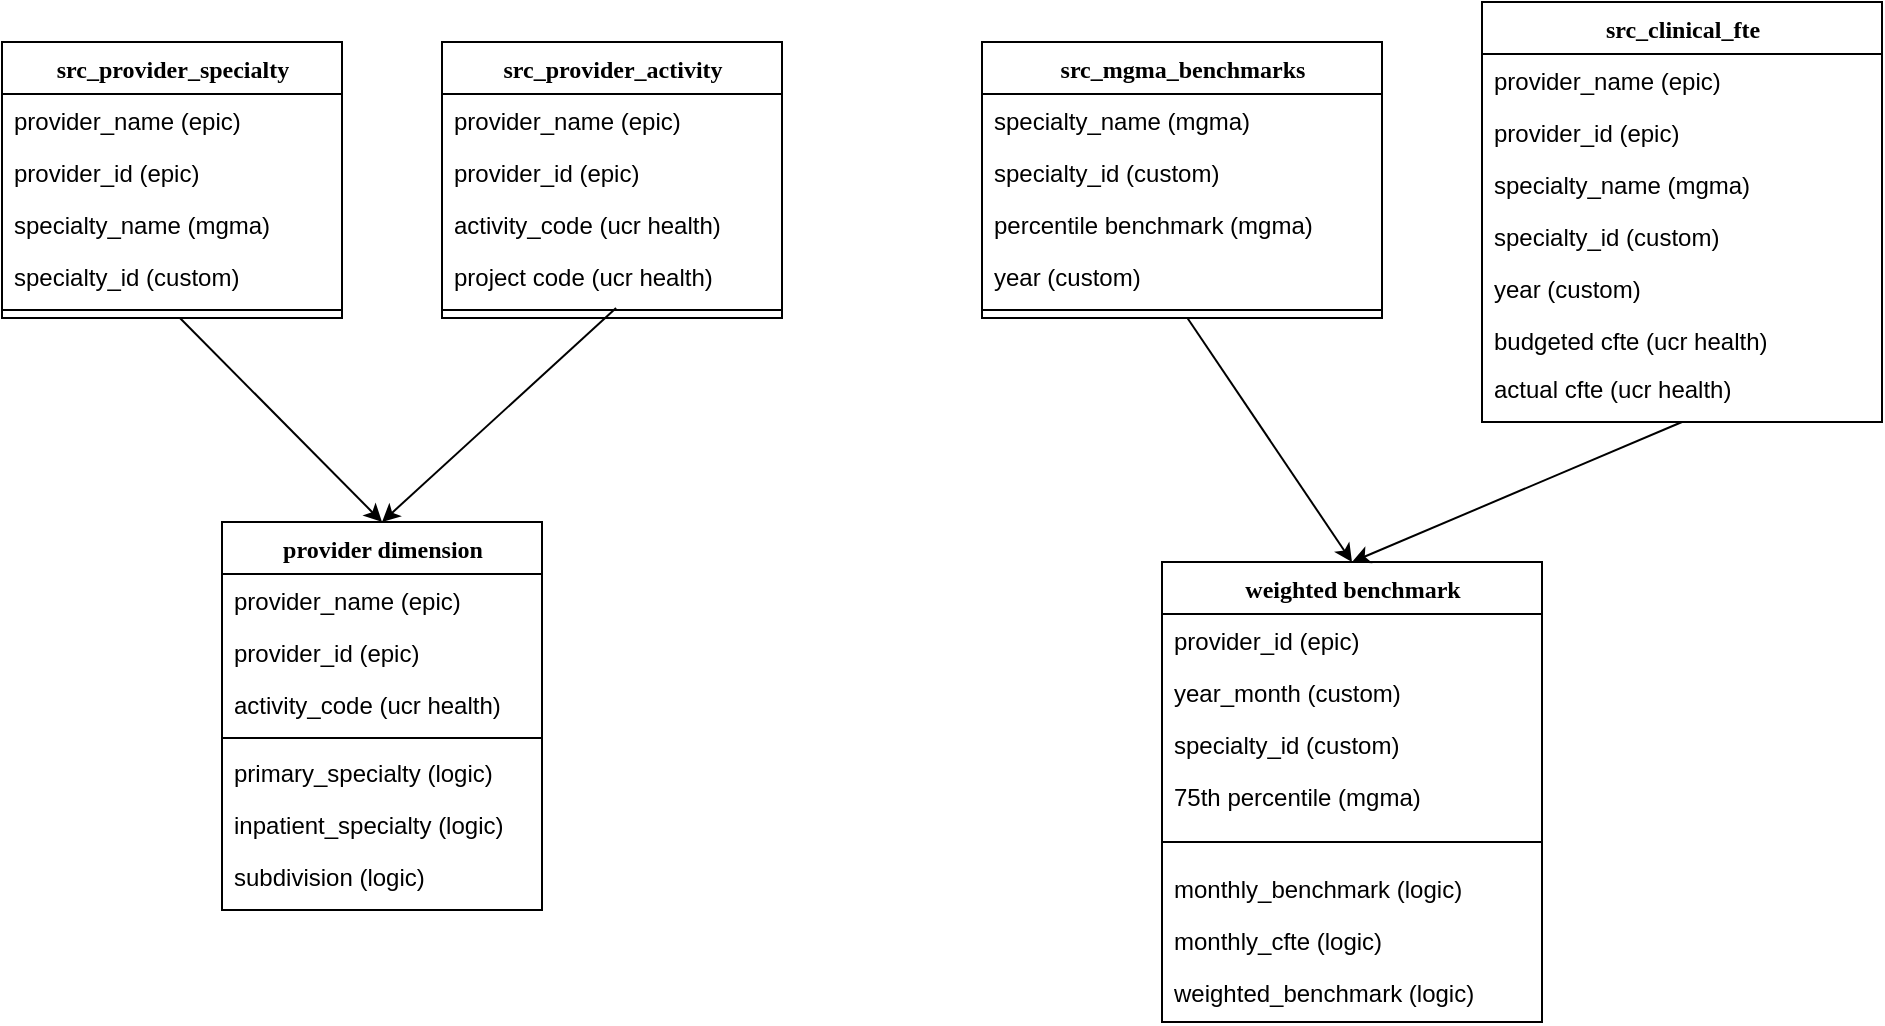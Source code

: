 <mxfile version="20.5.1" type="github" pages="3">
  <diagram name="source transformation" id="9f46799a-70d6-7492-0946-bef42562c5a5">
    <mxGraphModel dx="1422" dy="762" grid="1" gridSize="10" guides="1" tooltips="1" connect="1" arrows="1" fold="1" page="1" pageScale="1" pageWidth="1100" pageHeight="850" background="none" math="0" shadow="0">
      <root>
        <mxCell id="0" />
        <mxCell id="1" parent="0" />
        <mxCell id="78961159f06e98e8-17" value="src_provider_specialty" style="swimlane;html=1;fontStyle=1;align=center;verticalAlign=top;childLayout=stackLayout;horizontal=1;startSize=26;horizontalStack=0;resizeParent=1;resizeLast=0;collapsible=1;marginBottom=0;swimlaneFillColor=#ffffff;rounded=0;shadow=0;comic=0;labelBackgroundColor=none;strokeWidth=1;fillColor=none;fontFamily=Verdana;fontSize=12" parent="1" vertex="1">
          <mxGeometry x="90" y="80" width="170" height="138" as="geometry" />
        </mxCell>
        <mxCell id="78961159f06e98e8-21" value="provider_name (epic)" style="text;html=1;strokeColor=none;fillColor=none;align=left;verticalAlign=top;spacingLeft=4;spacingRight=4;whiteSpace=wrap;overflow=hidden;rotatable=0;points=[[0,0.5],[1,0.5]];portConstraint=eastwest;" parent="78961159f06e98e8-17" vertex="1">
          <mxGeometry y="26" width="170" height="26" as="geometry" />
        </mxCell>
        <mxCell id="78961159f06e98e8-23" value="provider_id (epic)" style="text;html=1;strokeColor=none;fillColor=none;align=left;verticalAlign=top;spacingLeft=4;spacingRight=4;whiteSpace=wrap;overflow=hidden;rotatable=0;points=[[0,0.5],[1,0.5]];portConstraint=eastwest;" parent="78961159f06e98e8-17" vertex="1">
          <mxGeometry y="52" width="170" height="26" as="geometry" />
        </mxCell>
        <mxCell id="78961159f06e98e8-25" value="specialty_name (mgma)" style="text;html=1;strokeColor=none;fillColor=none;align=left;verticalAlign=top;spacingLeft=4;spacingRight=4;whiteSpace=wrap;overflow=hidden;rotatable=0;points=[[0,0.5],[1,0.5]];portConstraint=eastwest;" parent="78961159f06e98e8-17" vertex="1">
          <mxGeometry y="78" width="170" height="26" as="geometry" />
        </mxCell>
        <mxCell id="78961159f06e98e8-26" value="specialty_id (custom)" style="text;html=1;strokeColor=none;fillColor=none;align=left;verticalAlign=top;spacingLeft=4;spacingRight=4;whiteSpace=wrap;overflow=hidden;rotatable=0;points=[[0,0.5],[1,0.5]];portConstraint=eastwest;" parent="78961159f06e98e8-17" vertex="1">
          <mxGeometry y="104" width="170" height="26" as="geometry" />
        </mxCell>
        <mxCell id="78961159f06e98e8-19" value="" style="line;html=1;strokeWidth=1;fillColor=none;align=left;verticalAlign=middle;spacingTop=-1;spacingLeft=3;spacingRight=3;rotatable=0;labelPosition=right;points=[];portConstraint=eastwest;" parent="78961159f06e98e8-17" vertex="1">
          <mxGeometry y="130" width="170" height="8" as="geometry" />
        </mxCell>
        <mxCell id="78961159f06e98e8-69" value="provider dimension" style="swimlane;html=1;fontStyle=1;align=center;verticalAlign=top;childLayout=stackLayout;horizontal=1;startSize=26;horizontalStack=0;resizeParent=1;resizeLast=0;collapsible=1;marginBottom=0;swimlaneFillColor=#ffffff;rounded=0;shadow=0;comic=0;labelBackgroundColor=none;strokeWidth=1;fillColor=none;fontFamily=Verdana;fontSize=12" parent="1" vertex="1">
          <mxGeometry x="200" y="320" width="160" height="194" as="geometry" />
        </mxCell>
        <mxCell id="78961159f06e98e8-70" value="provider_name (epic)" style="text;html=1;strokeColor=none;fillColor=none;align=left;verticalAlign=top;spacingLeft=4;spacingRight=4;whiteSpace=wrap;overflow=hidden;rotatable=0;points=[[0,0.5],[1,0.5]];portConstraint=eastwest;" parent="78961159f06e98e8-69" vertex="1">
          <mxGeometry y="26" width="160" height="26" as="geometry" />
        </mxCell>
        <mxCell id="78961159f06e98e8-71" value="provider_id (epic)" style="text;html=1;strokeColor=none;fillColor=none;align=left;verticalAlign=top;spacingLeft=4;spacingRight=4;whiteSpace=wrap;overflow=hidden;rotatable=0;points=[[0,0.5],[1,0.5]];portConstraint=eastwest;" parent="78961159f06e98e8-69" vertex="1">
          <mxGeometry y="52" width="160" height="26" as="geometry" />
        </mxCell>
        <mxCell id="78961159f06e98e8-72" value="activity_code (ucr health)" style="text;html=1;strokeColor=none;fillColor=none;align=left;verticalAlign=top;spacingLeft=4;spacingRight=4;whiteSpace=wrap;overflow=hidden;rotatable=0;points=[[0,0.5],[1,0.5]];portConstraint=eastwest;" parent="78961159f06e98e8-69" vertex="1">
          <mxGeometry y="78" width="160" height="26" as="geometry" />
        </mxCell>
        <mxCell id="78961159f06e98e8-77" value="" style="line;html=1;strokeWidth=1;fillColor=none;align=left;verticalAlign=middle;spacingTop=-1;spacingLeft=3;spacingRight=3;rotatable=0;labelPosition=right;points=[];portConstraint=eastwest;" parent="78961159f06e98e8-69" vertex="1">
          <mxGeometry y="104" width="160" height="8" as="geometry" />
        </mxCell>
        <mxCell id="78961159f06e98e8-78" value="primary_specialty (logic)" style="text;html=1;strokeColor=none;fillColor=none;align=left;verticalAlign=top;spacingLeft=4;spacingRight=4;whiteSpace=wrap;overflow=hidden;rotatable=0;points=[[0,0.5],[1,0.5]];portConstraint=eastwest;" parent="78961159f06e98e8-69" vertex="1">
          <mxGeometry y="112" width="160" height="26" as="geometry" />
        </mxCell>
        <mxCell id="78961159f06e98e8-79" value="inpatient_specialty (logic)" style="text;html=1;strokeColor=none;fillColor=none;align=left;verticalAlign=top;spacingLeft=4;spacingRight=4;whiteSpace=wrap;overflow=hidden;rotatable=0;points=[[0,0.5],[1,0.5]];portConstraint=eastwest;" parent="78961159f06e98e8-69" vertex="1">
          <mxGeometry y="138" width="160" height="26" as="geometry" />
        </mxCell>
        <mxCell id="78961159f06e98e8-80" value="subdivision (logic)" style="text;html=1;strokeColor=none;fillColor=none;align=left;verticalAlign=top;spacingLeft=4;spacingRight=4;whiteSpace=wrap;overflow=hidden;rotatable=0;points=[[0,0.5],[1,0.5]];portConstraint=eastwest;" parent="78961159f06e98e8-69" vertex="1">
          <mxGeometry y="164" width="160" height="26" as="geometry" />
        </mxCell>
        <mxCell id="yLddODhyLUATTmIqIYGI-1" value="src_provider_activity" style="swimlane;html=1;fontStyle=1;align=center;verticalAlign=top;childLayout=stackLayout;horizontal=1;startSize=26;horizontalStack=0;resizeParent=1;resizeLast=0;collapsible=1;marginBottom=0;swimlaneFillColor=#ffffff;rounded=0;shadow=0;comic=0;labelBackgroundColor=none;strokeWidth=1;fillColor=none;fontFamily=Verdana;fontSize=12" vertex="1" parent="1">
          <mxGeometry x="310" y="80" width="170" height="138" as="geometry" />
        </mxCell>
        <mxCell id="yLddODhyLUATTmIqIYGI-2" value="provider_name (epic)" style="text;html=1;strokeColor=none;fillColor=none;align=left;verticalAlign=top;spacingLeft=4;spacingRight=4;whiteSpace=wrap;overflow=hidden;rotatable=0;points=[[0,0.5],[1,0.5]];portConstraint=eastwest;" vertex="1" parent="yLddODhyLUATTmIqIYGI-1">
          <mxGeometry y="26" width="170" height="26" as="geometry" />
        </mxCell>
        <mxCell id="yLddODhyLUATTmIqIYGI-3" value="provider_id (epic)" style="text;html=1;strokeColor=none;fillColor=none;align=left;verticalAlign=top;spacingLeft=4;spacingRight=4;whiteSpace=wrap;overflow=hidden;rotatable=0;points=[[0,0.5],[1,0.5]];portConstraint=eastwest;" vertex="1" parent="yLddODhyLUATTmIqIYGI-1">
          <mxGeometry y="52" width="170" height="26" as="geometry" />
        </mxCell>
        <mxCell id="yLddODhyLUATTmIqIYGI-4" value="activity_code (ucr health)" style="text;html=1;strokeColor=none;fillColor=none;align=left;verticalAlign=top;spacingLeft=4;spacingRight=4;whiteSpace=wrap;overflow=hidden;rotatable=0;points=[[0,0.5],[1,0.5]];portConstraint=eastwest;" vertex="1" parent="yLddODhyLUATTmIqIYGI-1">
          <mxGeometry y="78" width="170" height="26" as="geometry" />
        </mxCell>
        <mxCell id="yLddODhyLUATTmIqIYGI-5" value="project code (ucr health)" style="text;html=1;strokeColor=none;fillColor=none;align=left;verticalAlign=top;spacingLeft=4;spacingRight=4;whiteSpace=wrap;overflow=hidden;rotatable=0;points=[[0,0.5],[1,0.5]];portConstraint=eastwest;" vertex="1" parent="yLddODhyLUATTmIqIYGI-1">
          <mxGeometry y="104" width="170" height="26" as="geometry" />
        </mxCell>
        <mxCell id="yLddODhyLUATTmIqIYGI-6" value="" style="line;html=1;strokeWidth=1;fillColor=none;align=left;verticalAlign=middle;spacingTop=-1;spacingLeft=3;spacingRight=3;rotatable=0;labelPosition=right;points=[];portConstraint=eastwest;" vertex="1" parent="yLddODhyLUATTmIqIYGI-1">
          <mxGeometry y="130" width="170" height="8" as="geometry" />
        </mxCell>
        <mxCell id="yLddODhyLUATTmIqIYGI-7" value="src_mgma_benchmarks" style="swimlane;html=1;fontStyle=1;align=center;verticalAlign=top;childLayout=stackLayout;horizontal=1;startSize=26;horizontalStack=0;resizeParent=1;resizeLast=0;collapsible=1;marginBottom=0;swimlaneFillColor=#ffffff;rounded=0;shadow=0;comic=0;labelBackgroundColor=none;strokeWidth=1;fillColor=none;fontFamily=Verdana;fontSize=12" vertex="1" parent="1">
          <mxGeometry x="580" y="80" width="200" height="138" as="geometry" />
        </mxCell>
        <mxCell id="yLddODhyLUATTmIqIYGI-8" value="specialty_name (mgma)" style="text;html=1;strokeColor=none;fillColor=none;align=left;verticalAlign=top;spacingLeft=4;spacingRight=4;whiteSpace=wrap;overflow=hidden;rotatable=0;points=[[0,0.5],[1,0.5]];portConstraint=eastwest;" vertex="1" parent="yLddODhyLUATTmIqIYGI-7">
          <mxGeometry y="26" width="200" height="26" as="geometry" />
        </mxCell>
        <mxCell id="yLddODhyLUATTmIqIYGI-9" value="specialty_id (custom)" style="text;html=1;strokeColor=none;fillColor=none;align=left;verticalAlign=top;spacingLeft=4;spacingRight=4;whiteSpace=wrap;overflow=hidden;rotatable=0;points=[[0,0.5],[1,0.5]];portConstraint=eastwest;" vertex="1" parent="yLddODhyLUATTmIqIYGI-7">
          <mxGeometry y="52" width="200" height="26" as="geometry" />
        </mxCell>
        <mxCell id="yLddODhyLUATTmIqIYGI-10" value="percentile benchmark (mgma)" style="text;html=1;strokeColor=none;fillColor=none;align=left;verticalAlign=top;spacingLeft=4;spacingRight=4;whiteSpace=wrap;overflow=hidden;rotatable=0;points=[[0,0.5],[1,0.5]];portConstraint=eastwest;" vertex="1" parent="yLddODhyLUATTmIqIYGI-7">
          <mxGeometry y="78" width="200" height="26" as="geometry" />
        </mxCell>
        <mxCell id="yLddODhyLUATTmIqIYGI-11" value="year (custom)" style="text;html=1;strokeColor=none;fillColor=none;align=left;verticalAlign=top;spacingLeft=4;spacingRight=4;whiteSpace=wrap;overflow=hidden;rotatable=0;points=[[0,0.5],[1,0.5]];portConstraint=eastwest;" vertex="1" parent="yLddODhyLUATTmIqIYGI-7">
          <mxGeometry y="104" width="200" height="26" as="geometry" />
        </mxCell>
        <mxCell id="yLddODhyLUATTmIqIYGI-12" value="" style="line;html=1;strokeWidth=1;fillColor=none;align=left;verticalAlign=middle;spacingTop=-1;spacingLeft=3;spacingRight=3;rotatable=0;labelPosition=right;points=[];portConstraint=eastwest;" vertex="1" parent="yLddODhyLUATTmIqIYGI-7">
          <mxGeometry y="130" width="200" height="8" as="geometry" />
        </mxCell>
        <mxCell id="yLddODhyLUATTmIqIYGI-13" value="src_clinical_fte" style="swimlane;html=1;fontStyle=1;align=center;verticalAlign=top;childLayout=stackLayout;horizontal=1;startSize=26;horizontalStack=0;resizeParent=1;resizeLast=0;collapsible=1;marginBottom=0;swimlaneFillColor=#ffffff;rounded=0;shadow=0;comic=0;labelBackgroundColor=none;strokeWidth=1;fillColor=none;fontFamily=Verdana;fontSize=12" vertex="1" parent="1">
          <mxGeometry x="830" y="60" width="200" height="210" as="geometry" />
        </mxCell>
        <mxCell id="yLddODhyLUATTmIqIYGI-14" value="provider_name (epic)" style="text;html=1;strokeColor=none;fillColor=none;align=left;verticalAlign=top;spacingLeft=4;spacingRight=4;whiteSpace=wrap;overflow=hidden;rotatable=0;points=[[0,0.5],[1,0.5]];portConstraint=eastwest;" vertex="1" parent="yLddODhyLUATTmIqIYGI-13">
          <mxGeometry y="26" width="200" height="26" as="geometry" />
        </mxCell>
        <mxCell id="yLddODhyLUATTmIqIYGI-15" value="provider_id (epic)" style="text;html=1;strokeColor=none;fillColor=none;align=left;verticalAlign=top;spacingLeft=4;spacingRight=4;whiteSpace=wrap;overflow=hidden;rotatable=0;points=[[0,0.5],[1,0.5]];portConstraint=eastwest;" vertex="1" parent="yLddODhyLUATTmIqIYGI-13">
          <mxGeometry y="52" width="200" height="26" as="geometry" />
        </mxCell>
        <mxCell id="yLddODhyLUATTmIqIYGI-16" value="specialty_name (mgma)" style="text;html=1;strokeColor=none;fillColor=none;align=left;verticalAlign=top;spacingLeft=4;spacingRight=4;whiteSpace=wrap;overflow=hidden;rotatable=0;points=[[0,0.5],[1,0.5]];portConstraint=eastwest;" vertex="1" parent="yLddODhyLUATTmIqIYGI-13">
          <mxGeometry y="78" width="200" height="26" as="geometry" />
        </mxCell>
        <mxCell id="yLddODhyLUATTmIqIYGI-17" value="specialty_id (custom)" style="text;html=1;strokeColor=none;fillColor=none;align=left;verticalAlign=top;spacingLeft=4;spacingRight=4;whiteSpace=wrap;overflow=hidden;rotatable=0;points=[[0,0.5],[1,0.5]];portConstraint=eastwest;" vertex="1" parent="yLddODhyLUATTmIqIYGI-13">
          <mxGeometry y="104" width="200" height="26" as="geometry" />
        </mxCell>
        <mxCell id="yLddODhyLUATTmIqIYGI-19" value="year (custom)" style="text;html=1;strokeColor=none;fillColor=none;align=left;verticalAlign=top;spacingLeft=4;spacingRight=4;whiteSpace=wrap;overflow=hidden;rotatable=0;points=[[0,0.5],[1,0.5]];portConstraint=eastwest;" vertex="1" parent="yLddODhyLUATTmIqIYGI-13">
          <mxGeometry y="130" width="200" height="26" as="geometry" />
        </mxCell>
        <mxCell id="yLddODhyLUATTmIqIYGI-20" value="budgeted cfte (ucr health)" style="text;html=1;strokeColor=none;fillColor=none;align=left;verticalAlign=top;spacingLeft=4;spacingRight=4;whiteSpace=wrap;overflow=hidden;rotatable=0;points=[[0,0.5],[1,0.5]];portConstraint=eastwest;" vertex="1" parent="yLddODhyLUATTmIqIYGI-13">
          <mxGeometry y="156" width="200" height="24" as="geometry" />
        </mxCell>
        <mxCell id="yLddODhyLUATTmIqIYGI-21" value="actual cfte (ucr health)" style="text;html=1;strokeColor=none;fillColor=none;align=left;verticalAlign=top;spacingLeft=4;spacingRight=4;whiteSpace=wrap;overflow=hidden;rotatable=0;points=[[0,0.5],[1,0.5]];portConstraint=eastwest;" vertex="1" parent="yLddODhyLUATTmIqIYGI-13">
          <mxGeometry y="180" width="200" height="24" as="geometry" />
        </mxCell>
        <mxCell id="yLddODhyLUATTmIqIYGI-22" value="weighted benchmark" style="swimlane;html=1;fontStyle=1;align=center;verticalAlign=top;childLayout=stackLayout;horizontal=1;startSize=26;horizontalStack=0;resizeParent=1;resizeLast=0;collapsible=1;marginBottom=0;swimlaneFillColor=#ffffff;rounded=0;shadow=0;comic=0;labelBackgroundColor=none;strokeWidth=1;fillColor=none;fontFamily=Verdana;fontSize=12" vertex="1" parent="1">
          <mxGeometry x="670" y="340" width="190" height="230" as="geometry" />
        </mxCell>
        <mxCell id="yLddODhyLUATTmIqIYGI-23" value="provider_id (epic)" style="text;html=1;strokeColor=none;fillColor=none;align=left;verticalAlign=top;spacingLeft=4;spacingRight=4;whiteSpace=wrap;overflow=hidden;rotatable=0;points=[[0,0.5],[1,0.5]];portConstraint=eastwest;" vertex="1" parent="yLddODhyLUATTmIqIYGI-22">
          <mxGeometry y="26" width="190" height="26" as="geometry" />
        </mxCell>
        <mxCell id="yLddODhyLUATTmIqIYGI-24" value="year_month (custom)" style="text;html=1;strokeColor=none;fillColor=none;align=left;verticalAlign=top;spacingLeft=4;spacingRight=4;whiteSpace=wrap;overflow=hidden;rotatable=0;points=[[0,0.5],[1,0.5]];portConstraint=eastwest;" vertex="1" parent="yLddODhyLUATTmIqIYGI-22">
          <mxGeometry y="52" width="190" height="26" as="geometry" />
        </mxCell>
        <mxCell id="yLddODhyLUATTmIqIYGI-25" value="specialty_id (custom)" style="text;html=1;strokeColor=none;fillColor=none;align=left;verticalAlign=top;spacingLeft=4;spacingRight=4;whiteSpace=wrap;overflow=hidden;rotatable=0;points=[[0,0.5],[1,0.5]];portConstraint=eastwest;" vertex="1" parent="yLddODhyLUATTmIqIYGI-22">
          <mxGeometry y="78" width="190" height="26" as="geometry" />
        </mxCell>
        <mxCell id="yLddODhyLUATTmIqIYGI-30" value="75th percentile (mgma)" style="text;html=1;strokeColor=none;fillColor=none;align=left;verticalAlign=top;spacingLeft=4;spacingRight=4;whiteSpace=wrap;overflow=hidden;rotatable=0;points=[[0,0.5],[1,0.5]];portConstraint=eastwest;" vertex="1" parent="yLddODhyLUATTmIqIYGI-22">
          <mxGeometry y="104" width="190" height="26" as="geometry" />
        </mxCell>
        <mxCell id="yLddODhyLUATTmIqIYGI-26" value="" style="line;html=1;strokeWidth=1;fillColor=none;align=left;verticalAlign=middle;spacingTop=-1;spacingLeft=3;spacingRight=3;rotatable=0;labelPosition=right;points=[];portConstraint=eastwest;" vertex="1" parent="yLddODhyLUATTmIqIYGI-22">
          <mxGeometry y="130" width="190" height="20" as="geometry" />
        </mxCell>
        <mxCell id="yLddODhyLUATTmIqIYGI-28" value="monthly_benchmark (logic)" style="text;html=1;strokeColor=none;fillColor=none;align=left;verticalAlign=top;spacingLeft=4;spacingRight=4;whiteSpace=wrap;overflow=hidden;rotatable=0;points=[[0,0.5],[1,0.5]];portConstraint=eastwest;" vertex="1" parent="yLddODhyLUATTmIqIYGI-22">
          <mxGeometry y="150" width="190" height="26" as="geometry" />
        </mxCell>
        <mxCell id="yLddODhyLUATTmIqIYGI-29" value="monthly_cfte (logic)" style="text;html=1;strokeColor=none;fillColor=none;align=left;verticalAlign=top;spacingLeft=4;spacingRight=4;whiteSpace=wrap;overflow=hidden;rotatable=0;points=[[0,0.5],[1,0.5]];portConstraint=eastwest;" vertex="1" parent="yLddODhyLUATTmIqIYGI-22">
          <mxGeometry y="176" width="190" height="26" as="geometry" />
        </mxCell>
        <mxCell id="yLddODhyLUATTmIqIYGI-27" value="weighted_benchmark (logic)" style="text;html=1;strokeColor=none;fillColor=none;align=left;verticalAlign=top;spacingLeft=4;spacingRight=4;whiteSpace=wrap;overflow=hidden;rotatable=0;points=[[0,0.5],[1,0.5]];portConstraint=eastwest;" vertex="1" parent="yLddODhyLUATTmIqIYGI-22">
          <mxGeometry y="202" width="190" height="26" as="geometry" />
        </mxCell>
        <mxCell id="yLddODhyLUATTmIqIYGI-32" value="" style="endArrow=classic;html=1;rounded=0;entryX=0.5;entryY=0;entryDx=0;entryDy=0;" edge="1" parent="1" source="78961159f06e98e8-19" target="78961159f06e98e8-69">
          <mxGeometry width="50" height="50" relative="1" as="geometry">
            <mxPoint x="520" y="420" as="sourcePoint" />
            <mxPoint x="570" y="370" as="targetPoint" />
          </mxGeometry>
        </mxCell>
        <mxCell id="yLddODhyLUATTmIqIYGI-33" value="" style="endArrow=classic;html=1;rounded=0;exitX=0.512;exitY=0.375;exitDx=0;exitDy=0;exitPerimeter=0;entryX=0.5;entryY=0;entryDx=0;entryDy=0;" edge="1" parent="1" source="yLddODhyLUATTmIqIYGI-6" target="78961159f06e98e8-69">
          <mxGeometry width="50" height="50" relative="1" as="geometry">
            <mxPoint x="390" y="230" as="sourcePoint" />
            <mxPoint x="452.55" y="310" as="targetPoint" />
          </mxGeometry>
        </mxCell>
        <mxCell id="yLddODhyLUATTmIqIYGI-34" value="" style="endArrow=classic;html=1;rounded=0;entryX=0.5;entryY=0;entryDx=0;entryDy=0;" edge="1" parent="1" source="yLddODhyLUATTmIqIYGI-12" target="yLddODhyLUATTmIqIYGI-22">
          <mxGeometry width="50" height="50" relative="1" as="geometry">
            <mxPoint x="680.003" y="218" as="sourcePoint" />
            <mxPoint x="742.55" y="320" as="targetPoint" />
          </mxGeometry>
        </mxCell>
        <mxCell id="yLddODhyLUATTmIqIYGI-35" value="" style="endArrow=classic;html=1;rounded=0;entryX=0.5;entryY=0;entryDx=0;entryDy=0;exitX=0.5;exitY=1;exitDx=0;exitDy=0;" edge="1" parent="1" source="yLddODhyLUATTmIqIYGI-13" target="yLddODhyLUATTmIqIYGI-22">
          <mxGeometry width="50" height="50" relative="1" as="geometry">
            <mxPoint x="930" y="300" as="sourcePoint" />
            <mxPoint x="992.55" y="412" as="targetPoint" />
          </mxGeometry>
        </mxCell>
      </root>
    </mxGraphModel>
  </diagram>
  <diagram name="fact transformation" id="Yw7i5oQIIDBoWJq8IMhp">
    <mxGraphModel dx="1422" dy="762" grid="1" gridSize="10" guides="1" tooltips="1" connect="1" arrows="1" fold="1" page="1" pageScale="1" pageWidth="1100" pageHeight="850" background="none" math="0" shadow="0">
      <root>
        <mxCell id="FQtG9c0TOhC78UgZrFSO-0" />
        <mxCell id="FQtG9c0TOhC78UgZrFSO-1" parent="FQtG9c0TOhC78UgZrFSO-0" />
        <mxCell id="FQtG9c0TOhC78UgZrFSO-2" value="custom financial class" style="swimlane;html=1;fontStyle=1;align=center;verticalAlign=top;childLayout=stackLayout;horizontal=1;startSize=26;horizontalStack=0;resizeParent=1;resizeLast=0;collapsible=1;marginBottom=0;swimlaneFillColor=#ffffff;rounded=0;shadow=0;comic=0;labelBackgroundColor=none;strokeWidth=1;fillColor=none;fontFamily=Verdana;fontSize=12" vertex="1" parent="FQtG9c0TOhC78UgZrFSO-1">
          <mxGeometry x="460" y="320" width="200" height="120" as="geometry" />
        </mxCell>
        <mxCell id="FQtG9c0TOhC78UgZrFSO-3" value="payor id (epic)" style="text;html=1;strokeColor=none;fillColor=none;align=left;verticalAlign=top;spacingLeft=4;spacingRight=4;whiteSpace=wrap;overflow=hidden;rotatable=0;points=[[0,0.5],[1,0.5]];portConstraint=eastwest;" vertex="1" parent="FQtG9c0TOhC78UgZrFSO-2">
          <mxGeometry y="26" width="200" height="26" as="geometry" />
        </mxCell>
        <mxCell id="FQtG9c0TOhC78UgZrFSO-4" value="benefit plan name (epic)" style="text;html=1;strokeColor=none;fillColor=none;align=left;verticalAlign=top;spacingLeft=4;spacingRight=4;whiteSpace=wrap;overflow=hidden;rotatable=0;points=[[0,0.5],[1,0.5]];portConstraint=eastwest;" vertex="1" parent="FQtG9c0TOhC78UgZrFSO-2">
          <mxGeometry y="52" width="200" height="26" as="geometry" />
        </mxCell>
        <mxCell id="FQtG9c0TOhC78UgZrFSO-5" value="custom financial class (ucr health)" style="text;html=1;strokeColor=none;fillColor=none;align=left;verticalAlign=top;spacingLeft=4;spacingRight=4;whiteSpace=wrap;overflow=hidden;rotatable=0;points=[[0,0.5],[1,0.5]];portConstraint=eastwest;" vertex="1" parent="FQtG9c0TOhC78UgZrFSO-2">
          <mxGeometry y="78" width="200" height="26" as="geometry" />
        </mxCell>
        <mxCell id="FQtG9c0TOhC78UgZrFSO-16" value="date dimension" style="swimlane;html=1;fontStyle=1;align=center;verticalAlign=top;childLayout=stackLayout;horizontal=1;startSize=26;horizontalStack=0;resizeParent=1;resizeLast=0;collapsible=1;marginBottom=0;swimlaneFillColor=#ffffff;rounded=0;shadow=0;comic=0;labelBackgroundColor=none;strokeWidth=1;fillColor=none;fontFamily=Verdana;fontSize=12" vertex="1" parent="FQtG9c0TOhC78UgZrFSO-1">
          <mxGeometry x="660" y="80" width="160" height="210" as="geometry" />
        </mxCell>
        <mxCell id="FQtG9c0TOhC78UgZrFSO-17" value="date" style="text;html=1;strokeColor=none;fillColor=none;align=left;verticalAlign=top;spacingLeft=4;spacingRight=4;whiteSpace=wrap;overflow=hidden;rotatable=0;points=[[0,0.5],[1,0.5]];portConstraint=eastwest;" vertex="1" parent="FQtG9c0TOhC78UgZrFSO-16">
          <mxGeometry y="26" width="160" height="26" as="geometry" />
        </mxCell>
        <mxCell id="FQtG9c0TOhC78UgZrFSO-18" value="day of the week" style="text;html=1;strokeColor=none;fillColor=none;align=left;verticalAlign=top;spacingLeft=4;spacingRight=4;whiteSpace=wrap;overflow=hidden;rotatable=0;points=[[0,0.5],[1,0.5]];portConstraint=eastwest;" vertex="1" parent="FQtG9c0TOhC78UgZrFSO-16">
          <mxGeometry y="52" width="160" height="26" as="geometry" />
        </mxCell>
        <mxCell id="FQtG9c0TOhC78UgZrFSO-19" value="business day" style="text;html=1;strokeColor=none;fillColor=none;align=left;verticalAlign=top;spacingLeft=4;spacingRight=4;whiteSpace=wrap;overflow=hidden;rotatable=0;points=[[0,0.5],[1,0.5]];portConstraint=eastwest;" vertex="1" parent="FQtG9c0TOhC78UgZrFSO-16">
          <mxGeometry y="78" width="160" height="26" as="geometry" />
        </mxCell>
        <mxCell id="ou94c4A-KEhD5maY37iy-7" value="fiscal year" style="text;html=1;strokeColor=none;fillColor=none;align=left;verticalAlign=top;spacingLeft=4;spacingRight=4;whiteSpace=wrap;overflow=hidden;rotatable=0;points=[[0,0.5],[1,0.5]];portConstraint=eastwest;" vertex="1" parent="FQtG9c0TOhC78UgZrFSO-16">
          <mxGeometry y="104" width="160" height="26" as="geometry" />
        </mxCell>
        <mxCell id="ou94c4A-KEhD5maY37iy-8" value="fiscal period" style="text;html=1;strokeColor=none;fillColor=none;align=left;verticalAlign=top;spacingLeft=4;spacingRight=4;whiteSpace=wrap;overflow=hidden;rotatable=0;points=[[0,0.5],[1,0.5]];portConstraint=eastwest;" vertex="1" parent="FQtG9c0TOhC78UgZrFSO-16">
          <mxGeometry y="130" width="160" height="26" as="geometry" />
        </mxCell>
        <mxCell id="FQtG9c0TOhC78UgZrFSO-20" value="calendar year month" style="text;html=1;strokeColor=none;fillColor=none;align=left;verticalAlign=top;spacingLeft=4;spacingRight=4;whiteSpace=wrap;overflow=hidden;rotatable=0;points=[[0,0.5],[1,0.5]];portConstraint=eastwest;" vertex="1" parent="FQtG9c0TOhC78UgZrFSO-16">
          <mxGeometry y="156" width="160" height="26" as="geometry" />
        </mxCell>
        <mxCell id="ou94c4A-KEhD5maY37iy-9" value="fiscal year month" style="text;html=1;strokeColor=none;fillColor=none;align=left;verticalAlign=top;spacingLeft=4;spacingRight=4;whiteSpace=wrap;overflow=hidden;rotatable=0;points=[[0,0.5],[1,0.5]];portConstraint=eastwest;" vertex="1" parent="FQtG9c0TOhC78UgZrFSO-16">
          <mxGeometry y="182" width="160" height="26" as="geometry" />
        </mxCell>
        <mxCell id="FQtG9c0TOhC78UgZrFSO-28" value="fact rvu" style="swimlane;html=1;fontStyle=1;align=center;verticalAlign=top;childLayout=stackLayout;horizontal=1;startSize=26;horizontalStack=0;resizeParent=1;resizeLast=0;collapsible=1;marginBottom=0;swimlaneFillColor=#ffffff;rounded=0;shadow=0;comic=0;labelBackgroundColor=none;strokeWidth=1;fillColor=none;fontFamily=Verdana;fontSize=12" vertex="1" parent="FQtG9c0TOhC78UgZrFSO-1">
          <mxGeometry x="120" y="80" width="200" height="350" as="geometry" />
        </mxCell>
        <mxCell id="FQtG9c0TOhC78UgZrFSO-29" value="post date (epic)" style="text;html=1;strokeColor=none;fillColor=none;align=left;verticalAlign=top;spacingLeft=4;spacingRight=4;whiteSpace=wrap;overflow=hidden;rotatable=0;points=[[0,0.5],[1,0.5]];portConstraint=eastwest;" vertex="1" parent="FQtG9c0TOhC78UgZrFSO-28">
          <mxGeometry y="26" width="200" height="26" as="geometry" />
        </mxCell>
        <mxCell id="FQtG9c0TOhC78UgZrFSO-30" value="service date (epic)" style="text;html=1;strokeColor=none;fillColor=none;align=left;verticalAlign=top;spacingLeft=4;spacingRight=4;whiteSpace=wrap;overflow=hidden;rotatable=0;points=[[0,0.5],[1,0.5]];portConstraint=eastwest;" vertex="1" parent="FQtG9c0TOhC78UgZrFSO-28">
          <mxGeometry y="52" width="200" height="26" as="geometry" />
        </mxCell>
        <mxCell id="FQtG9c0TOhC78UgZrFSO-31" value="billing provider id (epic)" style="text;html=1;strokeColor=none;fillColor=none;align=left;verticalAlign=top;spacingLeft=4;spacingRight=4;whiteSpace=wrap;overflow=hidden;rotatable=0;points=[[0,0.5],[1,0.5]];portConstraint=eastwest;" vertex="1" parent="FQtG9c0TOhC78UgZrFSO-28">
          <mxGeometry y="78" width="200" height="26" as="geometry" />
        </mxCell>
        <mxCell id="FQtG9c0TOhC78UgZrFSO-32" value="place of service type (epic)" style="text;html=1;strokeColor=none;fillColor=none;align=left;verticalAlign=top;spacingLeft=4;spacingRight=4;whiteSpace=wrap;overflow=hidden;rotatable=0;points=[[0,0.5],[1,0.5]];portConstraint=eastwest;" vertex="1" parent="FQtG9c0TOhC78UgZrFSO-28">
          <mxGeometry y="104" width="200" height="26" as="geometry" />
        </mxCell>
        <mxCell id="FQtG9c0TOhC78UgZrFSO-33" value="encounter csn id (epic)" style="text;html=1;strokeColor=none;fillColor=none;align=left;verticalAlign=top;spacingLeft=4;spacingRight=4;whiteSpace=wrap;overflow=hidden;rotatable=0;points=[[0,0.5],[1,0.5]];portConstraint=eastwest;" vertex="1" parent="FQtG9c0TOhC78UgZrFSO-28">
          <mxGeometry y="130" width="200" height="26" as="geometry" />
        </mxCell>
        <mxCell id="FQtG9c0TOhC78UgZrFSO-34" value="mrn (epic)" style="text;html=1;strokeColor=none;fillColor=none;align=left;verticalAlign=top;spacingLeft=4;spacingRight=4;whiteSpace=wrap;overflow=hidden;rotatable=0;points=[[0,0.5],[1,0.5]];portConstraint=eastwest;" vertex="1" parent="FQtG9c0TOhC78UgZrFSO-28">
          <mxGeometry y="156" width="200" height="24" as="geometry" />
        </mxCell>
        <mxCell id="FQtG9c0TOhC78UgZrFSO-35" value="payor name (epic)" style="text;html=1;strokeColor=none;fillColor=none;align=left;verticalAlign=top;spacingLeft=4;spacingRight=4;whiteSpace=wrap;overflow=hidden;rotatable=0;points=[[0,0.5],[1,0.5]];portConstraint=eastwest;" vertex="1" parent="FQtG9c0TOhC78UgZrFSO-28">
          <mxGeometry y="180" width="200" height="24" as="geometry" />
        </mxCell>
        <mxCell id="ou94c4A-KEhD5maY37iy-1" value="payor id (epic)&lt;span style=&quot;color: rgba(0, 0, 0, 0); font-family: monospace; font-size: 0px;&quot;&gt;%3CmxGraphModel%3E%3Croot%3E%3CmxCell%20id%3D%220%22%2F%3E%3CmxCell%20id%3D%221%22%20parent%3D%220%22%2F%3E%3CmxCell%20id%3D%222%22%20value%3D%22payor%20name%20(epic)%22%20style%3D%22text%3Bhtml%3D1%3BstrokeColor%3Dnone%3BfillColor%3Dnone%3Balign%3Dleft%3BverticalAlign%3Dtop%3BspacingLeft%3D4%3BspacingRight%3D4%3BwhiteSpace%3Dwrap%3Boverflow%3Dhidden%3Brotatable%3D0%3Bpoints%3D%5B%5B0%2C0.5%5D%2C%5B1%2C0.5%5D%5D%3BportConstraint%3Deastwest%3B%22%20vertex%3D%221%22%20parent%3D%221%22%3E%3CmxGeometry%20x%3D%22120%22%20y%3D%22260%22%20width%3D%22200%22%20height%3D%2224%22%20as%3D%22geometry%22%2F%3E%3C%2FmxCell%3E%3C%2Froot%3E%3C%2FmxGraphModel%3E&lt;/span&gt;" style="text;html=1;strokeColor=none;fillColor=none;align=left;verticalAlign=top;spacingLeft=4;spacingRight=4;whiteSpace=wrap;overflow=hidden;rotatable=0;points=[[0,0.5],[1,0.5]];portConstraint=eastwest;" vertex="1" parent="FQtG9c0TOhC78UgZrFSO-28">
          <mxGeometry y="204" width="200" height="24" as="geometry" />
        </mxCell>
        <mxCell id="ou94c4A-KEhD5maY37iy-2" value="benefit plan name (epic)" style="text;html=1;strokeColor=none;fillColor=none;align=left;verticalAlign=top;spacingLeft=4;spacingRight=4;whiteSpace=wrap;overflow=hidden;rotatable=0;points=[[0,0.5],[1,0.5]];portConstraint=eastwest;" vertex="1" parent="FQtG9c0TOhC78UgZrFSO-28">
          <mxGeometry y="228" width="200" height="24" as="geometry" />
        </mxCell>
        <mxCell id="ou94c4A-KEhD5maY37iy-3" value="procedure name (epic)&lt;span style=&quot;color: rgba(0, 0, 0, 0); font-family: monospace; font-size: 0px;&quot;&gt;%3CmxGraphModel%3E%3Croot%3E%3CmxCell%20id%3D%220%22%2F%3E%3CmxCell%20id%3D%221%22%20parent%3D%220%22%2F%3E%3CmxCell%20id%3D%222%22%20value%3D%22benefit%20plan%20name%20(epic)%22%20style%3D%22text%3Bhtml%3D1%3BstrokeColor%3Dnone%3BfillColor%3Dnone%3Balign%3Dleft%3BverticalAlign%3Dtop%3BspacingLeft%3D4%3BspacingRight%3D4%3BwhiteSpace%3Dwrap%3Boverflow%3Dhidden%3Brotatable%3D0%3Bpoints%3D%5B%5B0%2C0.5%5D%2C%5B1%2C0.5%5D%5D%3BportConstraint%3Deastwest%3B%22%20vertex%3D%221%22%20parent%3D%221%22%3E%3CmxGeometry%20x%3D%22120%22%20y%3D%22308%22%20width%3D%22200%22%20height%3D%2224%22%20as%3D%22geometry%22%2F%3E%3C%2FmxCell%3E%3C%2Froot%3E%3C%2FmxGraphModel%3E&lt;/span&gt;" style="text;html=1;strokeColor=none;fillColor=none;align=left;verticalAlign=top;spacingLeft=4;spacingRight=4;whiteSpace=wrap;overflow=hidden;rotatable=0;points=[[0,0.5],[1,0.5]];portConstraint=eastwest;" vertex="1" parent="FQtG9c0TOhC78UgZrFSO-28">
          <mxGeometry y="252" width="200" height="24" as="geometry" />
        </mxCell>
        <mxCell id="ou94c4A-KEhD5maY37iy-4" value="charges (epic)" style="text;html=1;strokeColor=none;fillColor=none;align=left;verticalAlign=top;spacingLeft=4;spacingRight=4;whiteSpace=wrap;overflow=hidden;rotatable=0;points=[[0,0.5],[1,0.5]];portConstraint=eastwest;" vertex="1" parent="FQtG9c0TOhC78UgZrFSO-28">
          <mxGeometry y="276" width="200" height="24" as="geometry" />
        </mxCell>
        <mxCell id="ou94c4A-KEhD5maY37iy-5" value="payments (epic)" style="text;html=1;strokeColor=none;fillColor=none;align=left;verticalAlign=top;spacingLeft=4;spacingRight=4;whiteSpace=wrap;overflow=hidden;rotatable=0;points=[[0,0.5],[1,0.5]];portConstraint=eastwest;" vertex="1" parent="FQtG9c0TOhC78UgZrFSO-28">
          <mxGeometry y="300" width="200" height="24" as="geometry" />
        </mxCell>
        <mxCell id="ou94c4A-KEhD5maY37iy-6" value="wRVU (epic)" style="text;html=1;strokeColor=none;fillColor=none;align=left;verticalAlign=top;spacingLeft=4;spacingRight=4;whiteSpace=wrap;overflow=hidden;rotatable=0;points=[[0,0.5],[1,0.5]];portConstraint=eastwest;" vertex="1" parent="FQtG9c0TOhC78UgZrFSO-28">
          <mxGeometry y="324" width="200" height="24" as="geometry" />
        </mxCell>
        <mxCell id="FQtG9c0TOhC78UgZrFSO-36" value="fact rvu staging table" style="swimlane;html=1;fontStyle=1;align=center;verticalAlign=top;childLayout=stackLayout;horizontal=1;startSize=26;horizontalStack=0;resizeParent=1;resizeLast=0;collapsible=1;marginBottom=0;swimlaneFillColor=#ffffff;rounded=0;shadow=0;comic=0;labelBackgroundColor=none;strokeWidth=1;fillColor=none;fontFamily=Verdana;fontSize=12" vertex="1" parent="FQtG9c0TOhC78UgZrFSO-1">
          <mxGeometry x="250" y="510" width="460" height="210" as="geometry" />
        </mxCell>
        <mxCell id="FQtG9c0TOhC78UgZrFSO-37" value="all fields from fact_rvu" style="text;html=1;strokeColor=none;fillColor=none;align=left;verticalAlign=top;spacingLeft=4;spacingRight=4;whiteSpace=wrap;overflow=hidden;rotatable=0;points=[[0,0.5],[1,0.5]];portConstraint=eastwest;" vertex="1" parent="FQtG9c0TOhC78UgZrFSO-36">
          <mxGeometry y="26" width="460" height="26" as="geometry" />
        </mxCell>
        <mxCell id="FQtG9c0TOhC78UgZrFSO-41" value="" style="line;html=1;strokeWidth=1;fillColor=none;align=left;verticalAlign=middle;spacingTop=-1;spacingLeft=3;spacingRight=3;rotatable=0;labelPosition=right;points=[];portConstraint=eastwest;" vertex="1" parent="FQtG9c0TOhC78UgZrFSO-36">
          <mxGeometry y="52" width="460" height="20" as="geometry" />
        </mxCell>
        <mxCell id="FQtG9c0TOhC78UgZrFSO-42" value="fiscal year month (date dimension)" style="text;html=1;strokeColor=none;fillColor=none;align=left;verticalAlign=top;spacingLeft=4;spacingRight=4;whiteSpace=wrap;overflow=hidden;rotatable=0;points=[[0,0.5],[1,0.5]];portConstraint=eastwest;" vertex="1" parent="FQtG9c0TOhC78UgZrFSO-36">
          <mxGeometry y="72" width="460" height="26" as="geometry" />
        </mxCell>
        <mxCell id="FQtG9c0TOhC78UgZrFSO-43" value="calendar year month (date dimension)" style="text;html=1;strokeColor=none;fillColor=none;align=left;verticalAlign=top;spacingLeft=4;spacingRight=4;whiteSpace=wrap;overflow=hidden;rotatable=0;points=[[0,0.5],[1,0.5]];portConstraint=eastwest;" vertex="1" parent="FQtG9c0TOhC78UgZrFSO-36">
          <mxGeometry y="98" width="460" height="26" as="geometry" />
        </mxCell>
        <mxCell id="FQtG9c0TOhC78UgZrFSO-44" value="custom financial class (ucr health)" style="text;html=1;strokeColor=none;fillColor=none;align=left;verticalAlign=top;spacingLeft=4;spacingRight=4;whiteSpace=wrap;overflow=hidden;rotatable=0;points=[[0,0.5],[1,0.5]];portConstraint=eastwest;" vertex="1" parent="FQtG9c0TOhC78UgZrFSO-36">
          <mxGeometry y="124" width="460" height="26" as="geometry" />
        </mxCell>
        <mxCell id="ou94c4A-KEhD5maY37iy-18" value="provider specialty (logic)" style="text;html=1;strokeColor=none;fillColor=none;align=left;verticalAlign=top;spacingLeft=4;spacingRight=4;whiteSpace=wrap;overflow=hidden;rotatable=0;points=[[0,0.5],[1,0.5]];portConstraint=eastwest;" vertex="1" parent="FQtG9c0TOhC78UgZrFSO-36">
          <mxGeometry y="150" width="460" height="26" as="geometry" />
        </mxCell>
        <mxCell id="ou94c4A-KEhD5maY37iy-19" value="provider_id + fiscal_year_month + specialty_id (logic)" style="text;html=1;strokeColor=none;fillColor=none;align=left;verticalAlign=top;spacingLeft=4;spacingRight=4;whiteSpace=wrap;overflow=hidden;rotatable=0;points=[[0,0.5],[1,0.5]];portConstraint=eastwest;" vertex="1" parent="FQtG9c0TOhC78UgZrFSO-36">
          <mxGeometry y="176" width="460" height="26" as="geometry" />
        </mxCell>
        <mxCell id="ou94c4A-KEhD5maY37iy-10" value="" style="endArrow=classic;html=1;rounded=0;exitX=1;exitY=0.5;exitDx=0;exitDy=0;entryX=0;entryY=0.5;entryDx=0;entryDy=0;" edge="1" parent="FQtG9c0TOhC78UgZrFSO-1" source="FQtG9c0TOhC78UgZrFSO-29" target="FQtG9c0TOhC78UgZrFSO-17">
          <mxGeometry relative="1" as="geometry">
            <mxPoint x="350" y="120" as="sourcePoint" />
            <mxPoint x="450" y="120" as="targetPoint" />
          </mxGeometry>
        </mxCell>
        <mxCell id="ou94c4A-KEhD5maY37iy-11" value="Label" style="edgeLabel;resizable=0;html=1;align=center;verticalAlign=middle;" connectable="0" vertex="1" parent="ou94c4A-KEhD5maY37iy-10">
          <mxGeometry relative="1" as="geometry" />
        </mxCell>
        <mxCell id="ou94c4A-KEhD5maY37iy-12" value="post date = date" style="edgeLabel;html=1;align=center;verticalAlign=middle;resizable=0;points=[];" vertex="1" connectable="0" parent="ou94c4A-KEhD5maY37iy-10">
          <mxGeometry x="-0.163" y="-1" relative="1" as="geometry">
            <mxPoint as="offset" />
          </mxGeometry>
        </mxCell>
        <mxCell id="ou94c4A-KEhD5maY37iy-13" value="" style="endArrow=classic;html=1;rounded=0;exitX=1;exitY=0.5;exitDx=0;exitDy=0;entryX=0;entryY=0.5;entryDx=0;entryDy=0;" edge="1" parent="FQtG9c0TOhC78UgZrFSO-1" source="ou94c4A-KEhD5maY37iy-1" target="FQtG9c0TOhC78UgZrFSO-3">
          <mxGeometry x="0.227" y="-39" relative="1" as="geometry">
            <mxPoint x="320" y="254.5" as="sourcePoint" />
            <mxPoint x="480" y="254.5" as="targetPoint" />
            <mxPoint as="offset" />
          </mxGeometry>
        </mxCell>
        <mxCell id="ou94c4A-KEhD5maY37iy-14" value="payor_id" style="edgeLabel;resizable=0;html=1;align=center;verticalAlign=middle;" connectable="0" vertex="1" parent="ou94c4A-KEhD5maY37iy-13">
          <mxGeometry relative="1" as="geometry" />
        </mxCell>
        <mxCell id="ou94c4A-KEhD5maY37iy-16" value="" style="endArrow=classic;html=1;rounded=0;exitX=1;exitY=0.5;exitDx=0;exitDy=0;entryX=0;entryY=0.5;entryDx=0;entryDy=0;" edge="1" parent="FQtG9c0TOhC78UgZrFSO-1" source="ou94c4A-KEhD5maY37iy-2" target="FQtG9c0TOhC78UgZrFSO-4">
          <mxGeometry x="0.227" y="-39" relative="1" as="geometry">
            <mxPoint x="320" y="348.5" as="sourcePoint" />
            <mxPoint x="460" y="411.5" as="targetPoint" />
            <mxPoint as="offset" />
          </mxGeometry>
        </mxCell>
        <mxCell id="ou94c4A-KEhD5maY37iy-17" value="benefit plan name" style="edgeLabel;resizable=0;html=1;align=center;verticalAlign=middle;" connectable="0" vertex="1" parent="ou94c4A-KEhD5maY37iy-16">
          <mxGeometry relative="1" as="geometry" />
        </mxCell>
        <mxCell id="ou94c4A-KEhD5maY37iy-23" value="" style="endArrow=classic;html=1;rounded=0;exitX=0.445;exitY=1.042;exitDx=0;exitDy=0;exitPerimeter=0;entryX=0.25;entryY=0;entryDx=0;entryDy=0;" edge="1" parent="FQtG9c0TOhC78UgZrFSO-1" source="ou94c4A-KEhD5maY37iy-6" target="FQtG9c0TOhC78UgZrFSO-36">
          <mxGeometry width="50" height="50" relative="1" as="geometry">
            <mxPoint x="200" y="490" as="sourcePoint" />
            <mxPoint x="250" y="440" as="targetPoint" />
          </mxGeometry>
        </mxCell>
        <mxCell id="ou94c4A-KEhD5maY37iy-25" value="" style="endArrow=classic;html=1;rounded=0;exitX=0.456;exitY=1.038;exitDx=0;exitDy=0;exitPerimeter=0;entryX=0.98;entryY=-0.01;entryDx=0;entryDy=0;entryPerimeter=0;" edge="1" parent="FQtG9c0TOhC78UgZrFSO-1" source="ou94c4A-KEhD5maY37iy-9" target="FQtG9c0TOhC78UgZrFSO-36">
          <mxGeometry width="50" height="50" relative="1" as="geometry">
            <mxPoint x="840" y="425" as="sourcePoint" />
            <mxPoint x="890" y="375" as="targetPoint" />
          </mxGeometry>
        </mxCell>
        <mxCell id="ou94c4A-KEhD5maY37iy-26" value="" style="endArrow=classic;html=1;rounded=0;exitX=0.5;exitY=1;exitDx=0;exitDy=0;" edge="1" parent="FQtG9c0TOhC78UgZrFSO-1" source="FQtG9c0TOhC78UgZrFSO-2" target="FQtG9c0TOhC78UgZrFSO-36">
          <mxGeometry width="50" height="50" relative="1" as="geometry">
            <mxPoint x="530" y="520" as="sourcePoint" />
            <mxPoint x="580" y="470" as="targetPoint" />
          </mxGeometry>
        </mxCell>
      </root>
    </mxGraphModel>
  </diagram>
  <diagram name="rvu data model" id="80OsqWMNCErP6_ocjcIL">
    <mxGraphModel dx="1422" dy="762" grid="1" gridSize="10" guides="1" tooltips="1" connect="1" arrows="1" fold="1" page="1" pageScale="1" pageWidth="1100" pageHeight="850" background="none" math="0" shadow="0">
      <root>
        <mxCell id="O2nNmnJYTEaladjRTcU7-0" />
        <mxCell id="O2nNmnJYTEaladjRTcU7-1" parent="O2nNmnJYTEaladjRTcU7-0" />
        <mxCell id="O2nNmnJYTEaladjRTcU7-28" value="fact rvu staging table" style="swimlane;html=1;fontStyle=1;align=center;verticalAlign=top;childLayout=stackLayout;horizontal=1;startSize=26;horizontalStack=0;resizeParent=1;resizeLast=0;collapsible=1;marginBottom=0;swimlaneFillColor=#ffffff;rounded=0;shadow=0;comic=0;labelBackgroundColor=none;strokeWidth=1;fillColor=none;fontFamily=Verdana;fontSize=12" vertex="1" parent="O2nNmnJYTEaladjRTcU7-1">
          <mxGeometry x="40" y="40" width="340" height="260" as="geometry" />
        </mxCell>
        <mxCell id="O2nNmnJYTEaladjRTcU7-29" value="provider_id (epic)" style="text;html=1;strokeColor=none;fillColor=none;align=left;verticalAlign=top;spacingLeft=4;spacingRight=4;whiteSpace=wrap;overflow=hidden;rotatable=0;points=[[0,0.5],[1,0.5]];portConstraint=eastwest;" vertex="1" parent="O2nNmnJYTEaladjRTcU7-28">
          <mxGeometry y="26" width="340" height="26" as="geometry" />
        </mxCell>
        <mxCell id="CD8iVNaxFYaG-B8g-KPc-10" value="place of service type (epic)" style="text;html=1;strokeColor=none;fillColor=none;align=left;verticalAlign=top;spacingLeft=4;spacingRight=4;whiteSpace=wrap;overflow=hidden;rotatable=0;points=[[0,0.5],[1,0.5]];portConstraint=eastwest;" vertex="1" parent="O2nNmnJYTEaladjRTcU7-28">
          <mxGeometry y="52" width="340" height="26" as="geometry" />
        </mxCell>
        <mxCell id="CD8iVNaxFYaG-B8g-KPc-11" value="all fields from fact_rvu" style="text;html=1;strokeColor=none;fillColor=none;align=left;verticalAlign=top;spacingLeft=4;spacingRight=4;whiteSpace=wrap;overflow=hidden;rotatable=0;points=[[0,0.5],[1,0.5]];portConstraint=eastwest;" vertex="1" parent="O2nNmnJYTEaladjRTcU7-28">
          <mxGeometry y="78" width="340" height="26" as="geometry" />
        </mxCell>
        <mxCell id="O2nNmnJYTEaladjRTcU7-30" value="" style="line;html=1;strokeWidth=1;fillColor=none;align=left;verticalAlign=middle;spacingTop=-1;spacingLeft=3;spacingRight=3;rotatable=0;labelPosition=right;points=[];portConstraint=eastwest;" vertex="1" parent="O2nNmnJYTEaladjRTcU7-28">
          <mxGeometry y="104" width="340" height="20" as="geometry" />
        </mxCell>
        <mxCell id="O2nNmnJYTEaladjRTcU7-31" value="fiscal year month (date dimension)" style="text;html=1;strokeColor=none;fillColor=none;align=left;verticalAlign=top;spacingLeft=4;spacingRight=4;whiteSpace=wrap;overflow=hidden;rotatable=0;points=[[0,0.5],[1,0.5]];portConstraint=eastwest;" vertex="1" parent="O2nNmnJYTEaladjRTcU7-28">
          <mxGeometry y="124" width="340" height="26" as="geometry" />
        </mxCell>
        <mxCell id="O2nNmnJYTEaladjRTcU7-32" value="post date&amp;nbsp;year month (date dimension)" style="text;html=1;strokeColor=none;fillColor=none;align=left;verticalAlign=top;spacingLeft=4;spacingRight=4;whiteSpace=wrap;overflow=hidden;rotatable=0;points=[[0,0.5],[1,0.5]];portConstraint=eastwest;" vertex="1" parent="O2nNmnJYTEaladjRTcU7-28">
          <mxGeometry y="150" width="340" height="26" as="geometry" />
        </mxCell>
        <mxCell id="O2nNmnJYTEaladjRTcU7-33" value="custom financial class (ucr health)" style="text;html=1;strokeColor=none;fillColor=none;align=left;verticalAlign=top;spacingLeft=4;spacingRight=4;whiteSpace=wrap;overflow=hidden;rotatable=0;points=[[0,0.5],[1,0.5]];portConstraint=eastwest;" vertex="1" parent="O2nNmnJYTEaladjRTcU7-28">
          <mxGeometry y="176" width="340" height="26" as="geometry" />
        </mxCell>
        <mxCell id="O2nNmnJYTEaladjRTcU7-34" value="provider specialty (logic)" style="text;html=1;strokeColor=none;fillColor=none;align=left;verticalAlign=top;spacingLeft=4;spacingRight=4;whiteSpace=wrap;overflow=hidden;rotatable=0;points=[[0,0.5],[1,0.5]];portConstraint=eastwest;" vertex="1" parent="O2nNmnJYTEaladjRTcU7-28">
          <mxGeometry y="202" width="340" height="26" as="geometry" />
        </mxCell>
        <mxCell id="O2nNmnJYTEaladjRTcU7-35" value="provider_id + fiscal_year_month + specialty_id (logic)" style="text;html=1;strokeColor=none;fillColor=none;align=left;verticalAlign=top;spacingLeft=4;spacingRight=4;whiteSpace=wrap;overflow=hidden;rotatable=0;points=[[0,0.5],[1,0.5]];portConstraint=eastwest;" vertex="1" parent="O2nNmnJYTEaladjRTcU7-28">
          <mxGeometry y="228" width="340" height="26" as="geometry" />
        </mxCell>
        <mxCell id="O2nNmnJYTEaladjRTcU7-41" value="" style="endArrow=classic;html=1;rounded=0;exitX=1;exitY=0.5;exitDx=0;exitDy=0;entryX=0;entryY=0.5;entryDx=0;entryDy=0;" edge="1" parent="O2nNmnJYTEaladjRTcU7-1" source="O2nNmnJYTEaladjRTcU7-29" target="CD8iVNaxFYaG-B8g-KPc-2">
          <mxGeometry x="0.227" y="-39" relative="1" as="geometry">
            <mxPoint x="400" y="90" as="sourcePoint" />
            <mxPoint x="480" y="170" as="targetPoint" />
            <mxPoint as="offset" />
          </mxGeometry>
        </mxCell>
        <mxCell id="O2nNmnJYTEaladjRTcU7-42" value="provider_id" style="edgeLabel;resizable=0;html=1;align=center;verticalAlign=middle;" connectable="0" vertex="1" parent="O2nNmnJYTEaladjRTcU7-41">
          <mxGeometry relative="1" as="geometry" />
        </mxCell>
        <mxCell id="CD8iVNaxFYaG-B8g-KPc-0" value="provider dimension" style="swimlane;html=1;fontStyle=1;align=center;verticalAlign=top;childLayout=stackLayout;horizontal=1;startSize=26;horizontalStack=0;resizeParent=1;resizeLast=0;collapsible=1;marginBottom=0;swimlaneFillColor=#ffffff;rounded=0;shadow=0;comic=0;labelBackgroundColor=none;strokeWidth=1;fillColor=none;fontFamily=Verdana;fontSize=12" vertex="1" parent="O2nNmnJYTEaladjRTcU7-1">
          <mxGeometry x="480" y="40" width="160" height="194" as="geometry" />
        </mxCell>
        <mxCell id="CD8iVNaxFYaG-B8g-KPc-1" value="provider_name (epic)" style="text;html=1;strokeColor=none;fillColor=none;align=left;verticalAlign=top;spacingLeft=4;spacingRight=4;whiteSpace=wrap;overflow=hidden;rotatable=0;points=[[0,0.5],[1,0.5]];portConstraint=eastwest;" vertex="1" parent="CD8iVNaxFYaG-B8g-KPc-0">
          <mxGeometry y="26" width="160" height="26" as="geometry" />
        </mxCell>
        <mxCell id="CD8iVNaxFYaG-B8g-KPc-2" value="provider_id (epic)" style="text;html=1;strokeColor=none;fillColor=none;align=left;verticalAlign=top;spacingLeft=4;spacingRight=4;whiteSpace=wrap;overflow=hidden;rotatable=0;points=[[0,0.5],[1,0.5]];portConstraint=eastwest;" vertex="1" parent="CD8iVNaxFYaG-B8g-KPc-0">
          <mxGeometry y="52" width="160" height="26" as="geometry" />
        </mxCell>
        <mxCell id="CD8iVNaxFYaG-B8g-KPc-3" value="activity_code (ucr health)" style="text;html=1;strokeColor=none;fillColor=none;align=left;verticalAlign=top;spacingLeft=4;spacingRight=4;whiteSpace=wrap;overflow=hidden;rotatable=0;points=[[0,0.5],[1,0.5]];portConstraint=eastwest;" vertex="1" parent="CD8iVNaxFYaG-B8g-KPc-0">
          <mxGeometry y="78" width="160" height="26" as="geometry" />
        </mxCell>
        <mxCell id="CD8iVNaxFYaG-B8g-KPc-4" value="" style="line;html=1;strokeWidth=1;fillColor=none;align=left;verticalAlign=middle;spacingTop=-1;spacingLeft=3;spacingRight=3;rotatable=0;labelPosition=right;points=[];portConstraint=eastwest;" vertex="1" parent="CD8iVNaxFYaG-B8g-KPc-0">
          <mxGeometry y="104" width="160" height="8" as="geometry" />
        </mxCell>
        <mxCell id="CD8iVNaxFYaG-B8g-KPc-5" value="primary_specialty (logic)" style="text;html=1;strokeColor=none;fillColor=none;align=left;verticalAlign=top;spacingLeft=4;spacingRight=4;whiteSpace=wrap;overflow=hidden;rotatable=0;points=[[0,0.5],[1,0.5]];portConstraint=eastwest;" vertex="1" parent="CD8iVNaxFYaG-B8g-KPc-0">
          <mxGeometry y="112" width="160" height="26" as="geometry" />
        </mxCell>
        <mxCell id="CD8iVNaxFYaG-B8g-KPc-6" value="inpatient_specialty (logic)" style="text;html=1;strokeColor=none;fillColor=none;align=left;verticalAlign=top;spacingLeft=4;spacingRight=4;whiteSpace=wrap;overflow=hidden;rotatable=0;points=[[0,0.5],[1,0.5]];portConstraint=eastwest;" vertex="1" parent="CD8iVNaxFYaG-B8g-KPc-0">
          <mxGeometry y="138" width="160" height="26" as="geometry" />
        </mxCell>
        <mxCell id="CD8iVNaxFYaG-B8g-KPc-7" value="subdivision (logic)" style="text;html=1;strokeColor=none;fillColor=none;align=left;verticalAlign=top;spacingLeft=4;spacingRight=4;whiteSpace=wrap;overflow=hidden;rotatable=0;points=[[0,0.5],[1,0.5]];portConstraint=eastwest;" vertex="1" parent="CD8iVNaxFYaG-B8g-KPc-0">
          <mxGeometry y="164" width="160" height="26" as="geometry" />
        </mxCell>
        <mxCell id="CD8iVNaxFYaG-B8g-KPc-12" value="rvu data model" style="swimlane;html=1;fontStyle=1;align=center;verticalAlign=top;childLayout=stackLayout;horizontal=1;startSize=26;horizontalStack=0;resizeParent=1;resizeLast=0;collapsible=1;marginBottom=0;swimlaneFillColor=#ffffff;rounded=0;shadow=0;comic=0;labelBackgroundColor=none;strokeWidth=1;fillColor=none;fontFamily=Verdana;fontSize=12" vertex="1" parent="O2nNmnJYTEaladjRTcU7-1">
          <mxGeometry x="40" y="390" width="340" height="300" as="geometry" />
        </mxCell>
        <mxCell id="CD8iVNaxFYaG-B8g-KPc-13" value="provider_id (epic)" style="text;html=1;strokeColor=none;fillColor=none;align=left;verticalAlign=top;spacingLeft=4;spacingRight=4;whiteSpace=wrap;overflow=hidden;rotatable=0;points=[[0,0.5],[1,0.5]];portConstraint=eastwest;" vertex="1" parent="CD8iVNaxFYaG-B8g-KPc-12">
          <mxGeometry y="26" width="340" height="26" as="geometry" />
        </mxCell>
        <mxCell id="CD8iVNaxFYaG-B8g-KPc-14" value="place of service type (epic)" style="text;html=1;strokeColor=none;fillColor=none;align=left;verticalAlign=top;spacingLeft=4;spacingRight=4;whiteSpace=wrap;overflow=hidden;rotatable=0;points=[[0,0.5],[1,0.5]];portConstraint=eastwest;" vertex="1" parent="CD8iVNaxFYaG-B8g-KPc-12">
          <mxGeometry y="52" width="340" height="26" as="geometry" />
        </mxCell>
        <mxCell id="CD8iVNaxFYaG-B8g-KPc-15" value="all fields from fact_rvu" style="text;html=1;strokeColor=none;fillColor=none;align=left;verticalAlign=top;spacingLeft=4;spacingRight=4;whiteSpace=wrap;overflow=hidden;rotatable=0;points=[[0,0.5],[1,0.5]];portConstraint=eastwest;" vertex="1" parent="CD8iVNaxFYaG-B8g-KPc-12">
          <mxGeometry y="78" width="340" height="26" as="geometry" />
        </mxCell>
        <mxCell id="CD8iVNaxFYaG-B8g-KPc-16" value="" style="line;html=1;strokeWidth=1;fillColor=none;align=left;verticalAlign=middle;spacingTop=-1;spacingLeft=3;spacingRight=3;rotatable=0;labelPosition=right;points=[];portConstraint=eastwest;" vertex="1" parent="CD8iVNaxFYaG-B8g-KPc-12">
          <mxGeometry y="104" width="340" height="20" as="geometry" />
        </mxCell>
        <mxCell id="CD8iVNaxFYaG-B8g-KPc-17" value="fiscal year month (date dimension)" style="text;html=1;strokeColor=none;fillColor=none;align=left;verticalAlign=top;spacingLeft=4;spacingRight=4;whiteSpace=wrap;overflow=hidden;rotatable=0;points=[[0,0.5],[1,0.5]];portConstraint=eastwest;" vertex="1" parent="CD8iVNaxFYaG-B8g-KPc-12">
          <mxGeometry y="124" width="340" height="26" as="geometry" />
        </mxCell>
        <mxCell id="CD8iVNaxFYaG-B8g-KPc-18" value="post date year month (date dimension)" style="text;html=1;strokeColor=none;fillColor=none;align=left;verticalAlign=top;spacingLeft=4;spacingRight=4;whiteSpace=wrap;overflow=hidden;rotatable=0;points=[[0,0.5],[1,0.5]];portConstraint=eastwest;" vertex="1" parent="CD8iVNaxFYaG-B8g-KPc-12">
          <mxGeometry y="150" width="340" height="26" as="geometry" />
        </mxCell>
        <mxCell id="CD8iVNaxFYaG-B8g-KPc-19" value="custom financial class (ucr health)" style="text;html=1;strokeColor=none;fillColor=none;align=left;verticalAlign=top;spacingLeft=4;spacingRight=4;whiteSpace=wrap;overflow=hidden;rotatable=0;points=[[0,0.5],[1,0.5]];portConstraint=eastwest;" vertex="1" parent="CD8iVNaxFYaG-B8g-KPc-12">
          <mxGeometry y="176" width="340" height="26" as="geometry" />
        </mxCell>
        <mxCell id="CD8iVNaxFYaG-B8g-KPc-20" value="provider specialty (logic)" style="text;html=1;strokeColor=none;fillColor=none;align=left;verticalAlign=top;spacingLeft=4;spacingRight=4;whiteSpace=wrap;overflow=hidden;rotatable=0;points=[[0,0.5],[1,0.5]];portConstraint=eastwest;" vertex="1" parent="CD8iVNaxFYaG-B8g-KPc-12">
          <mxGeometry y="202" width="340" height="26" as="geometry" />
        </mxCell>
        <mxCell id="CD8iVNaxFYaG-B8g-KPc-21" value="provider_id + fiscal_year_month&amp;nbsp;+ specialty_id (logic)" style="text;html=1;strokeColor=none;fillColor=none;align=left;verticalAlign=top;spacingLeft=4;spacingRight=4;whiteSpace=wrap;overflow=hidden;rotatable=0;points=[[0,0.5],[1,0.5]];portConstraint=eastwest;" vertex="1" parent="CD8iVNaxFYaG-B8g-KPc-12">
          <mxGeometry y="228" width="340" height="26" as="geometry" />
        </mxCell>
        <mxCell id="CD8iVNaxFYaG-B8g-KPc-23" value="all fields from fact_rvu" style="text;html=1;strokeColor=none;fillColor=none;align=left;verticalAlign=top;spacingLeft=4;spacingRight=4;whiteSpace=wrap;overflow=hidden;rotatable=0;points=[[0,0.5],[1,0.5]];portConstraint=eastwest;" vertex="1" parent="CD8iVNaxFYaG-B8g-KPc-12">
          <mxGeometry y="254" width="340" height="26" as="geometry" />
        </mxCell>
        <mxCell id="CD8iVNaxFYaG-B8g-KPc-25" value="" style="endArrow=classic;html=1;rounded=0;exitX=0.488;exitY=1.154;exitDx=0;exitDy=0;exitPerimeter=0;" edge="1" parent="O2nNmnJYTEaladjRTcU7-1" source="CD8iVNaxFYaG-B8g-KPc-7" target="CD8iVNaxFYaG-B8g-KPc-12">
          <mxGeometry width="50" height="50" relative="1" as="geometry">
            <mxPoint x="520" y="420" as="sourcePoint" />
            <mxPoint x="570" y="370" as="targetPoint" />
          </mxGeometry>
        </mxCell>
        <mxCell id="CD8iVNaxFYaG-B8g-KPc-26" value="" style="endArrow=classic;html=1;rounded=0;exitX=0.476;exitY=1.154;exitDx=0;exitDy=0;exitPerimeter=0;" edge="1" parent="O2nNmnJYTEaladjRTcU7-1" source="O2nNmnJYTEaladjRTcU7-35" target="CD8iVNaxFYaG-B8g-KPc-12">
          <mxGeometry width="50" height="50" relative="1" as="geometry">
            <mxPoint x="150" y="370" as="sourcePoint" />
            <mxPoint x="200" y="320" as="targetPoint" />
          </mxGeometry>
        </mxCell>
        <mxCell id="CD8iVNaxFYaG-B8g-KPc-27" value="monthly rvu data model" style="swimlane;html=1;fontStyle=1;align=center;verticalAlign=top;childLayout=stackLayout;horizontal=1;startSize=26;horizontalStack=0;resizeParent=1;resizeLast=0;collapsible=1;marginBottom=0;swimlaneFillColor=#ffffff;rounded=0;shadow=0;comic=0;labelBackgroundColor=none;strokeWidth=1;fillColor=none;fontFamily=Verdana;fontSize=12" vertex="1" parent="O2nNmnJYTEaladjRTcU7-1">
          <mxGeometry x="490" y="370" width="300" height="306" as="geometry" />
        </mxCell>
        <mxCell id="CD8iVNaxFYaG-B8g-KPc-28" value="sum (charges) by post date month_year" style="text;html=1;strokeColor=none;fillColor=none;align=left;verticalAlign=top;spacingLeft=4;spacingRight=4;whiteSpace=wrap;overflow=hidden;rotatable=0;points=[[0,0.5],[1,0.5]];portConstraint=eastwest;" vertex="1" parent="CD8iVNaxFYaG-B8g-KPc-27">
          <mxGeometry y="26" width="300" height="26" as="geometry" />
        </mxCell>
        <mxCell id="CD8iVNaxFYaG-B8g-KPc-29" value="sum (payments) by post date month_year" style="text;html=1;strokeColor=none;fillColor=none;align=left;verticalAlign=top;spacingLeft=4;spacingRight=4;whiteSpace=wrap;overflow=hidden;rotatable=0;points=[[0,0.5],[1,0.5]];portConstraint=eastwest;" vertex="1" parent="CD8iVNaxFYaG-B8g-KPc-27">
          <mxGeometry y="52" width="300" height="26" as="geometry" />
        </mxCell>
        <mxCell id="CD8iVNaxFYaG-B8g-KPc-30" value="sum (rvu) by post date month_year" style="text;html=1;strokeColor=none;fillColor=none;align=left;verticalAlign=top;spacingLeft=4;spacingRight=4;whiteSpace=wrap;overflow=hidden;rotatable=0;points=[[0,0.5],[1,0.5]];portConstraint=eastwest;" vertex="1" parent="CD8iVNaxFYaG-B8g-KPc-27">
          <mxGeometry y="78" width="300" height="26" as="geometry" />
        </mxCell>
        <mxCell id="CD8iVNaxFYaG-B8g-KPc-31" value="" style="line;html=1;strokeWidth=1;fillColor=none;align=left;verticalAlign=middle;spacingTop=-1;spacingLeft=3;spacingRight=3;rotatable=0;labelPosition=right;points=[];portConstraint=eastwest;" vertex="1" parent="CD8iVNaxFYaG-B8g-KPc-27">
          <mxGeometry y="104" width="300" height="20" as="geometry" />
        </mxCell>
        <mxCell id="CD8iVNaxFYaG-B8g-KPc-32" value="fiscal year month (date dimension)" style="text;html=1;strokeColor=none;fillColor=none;align=left;verticalAlign=top;spacingLeft=4;spacingRight=4;whiteSpace=wrap;overflow=hidden;rotatable=0;points=[[0,0.5],[1,0.5]];portConstraint=eastwest;" vertex="1" parent="CD8iVNaxFYaG-B8g-KPc-27">
          <mxGeometry y="124" width="300" height="26" as="geometry" />
        </mxCell>
        <mxCell id="6mBQP6T5NOzUq7sxpDP2-1" value="prior year fiscal year month (date dimension)" style="text;html=1;strokeColor=none;fillColor=none;align=left;verticalAlign=top;spacingLeft=4;spacingRight=4;whiteSpace=wrap;overflow=hidden;rotatable=0;points=[[0,0.5],[1,0.5]];portConstraint=eastwest;" vertex="1" parent="CD8iVNaxFYaG-B8g-KPc-27">
          <mxGeometry y="150" width="300" height="26" as="geometry" />
        </mxCell>
        <mxCell id="CD8iVNaxFYaG-B8g-KPc-33" value="post date&amp;nbsp;year month (date dimension)" style="text;html=1;strokeColor=none;fillColor=none;align=left;verticalAlign=top;spacingLeft=4;spacingRight=4;whiteSpace=wrap;overflow=hidden;rotatable=0;points=[[0,0.5],[1,0.5]];portConstraint=eastwest;" vertex="1" parent="CD8iVNaxFYaG-B8g-KPc-27">
          <mxGeometry y="176" width="300" height="26" as="geometry" />
        </mxCell>
        <mxCell id="6mBQP6T5NOzUq7sxpDP2-0" value="prior year post date&amp;nbsp;year month (date dimension)" style="text;html=1;strokeColor=none;fillColor=none;align=left;verticalAlign=top;spacingLeft=4;spacingRight=4;whiteSpace=wrap;overflow=hidden;rotatable=0;points=[[0,0.5],[1,0.5]];portConstraint=eastwest;" vertex="1" parent="CD8iVNaxFYaG-B8g-KPc-27">
          <mxGeometry y="202" width="300" height="26" as="geometry" />
        </mxCell>
        <mxCell id="CD8iVNaxFYaG-B8g-KPc-34" value="weighted monthly benchmark (logic)&lt;span style=&quot;white-space: pre;&quot;&gt;	&lt;/span&gt;" style="text;html=1;strokeColor=none;fillColor=none;align=left;verticalAlign=top;spacingLeft=4;spacingRight=4;whiteSpace=wrap;overflow=hidden;rotatable=0;points=[[0,0.5],[1,0.5]];portConstraint=eastwest;" vertex="1" parent="CD8iVNaxFYaG-B8g-KPc-27">
          <mxGeometry y="228" width="300" height="26" as="geometry" />
        </mxCell>
        <mxCell id="CD8iVNaxFYaG-B8g-KPc-35" value="monthly provider cfte (logic)" style="text;html=1;strokeColor=none;fillColor=none;align=left;verticalAlign=top;spacingLeft=4;spacingRight=4;whiteSpace=wrap;overflow=hidden;rotatable=0;points=[[0,0.5],[1,0.5]];portConstraint=eastwest;" vertex="1" parent="CD8iVNaxFYaG-B8g-KPc-27">
          <mxGeometry y="254" width="300" height="26" as="geometry" />
        </mxCell>
        <mxCell id="CD8iVNaxFYaG-B8g-KPc-36" value="provider_id + fiscal_year_month&amp;nbsp;+ specialty_id (logic)" style="text;html=1;strokeColor=none;fillColor=none;align=left;verticalAlign=top;spacingLeft=4;spacingRight=4;whiteSpace=wrap;overflow=hidden;rotatable=0;points=[[0,0.5],[1,0.5]];portConstraint=eastwest;" vertex="1" parent="CD8iVNaxFYaG-B8g-KPc-27">
          <mxGeometry y="280" width="300" height="26" as="geometry" />
        </mxCell>
        <mxCell id="6mBQP6T5NOzUq7sxpDP2-3" value="" style="endArrow=classic;startArrow=classic;html=1;rounded=0;exitX=1;exitY=0.5;exitDx=0;exitDy=0;entryX=0;entryY=0.5;entryDx=0;entryDy=0;" edge="1" parent="O2nNmnJYTEaladjRTcU7-1" source="CD8iVNaxFYaG-B8g-KPc-21" target="CD8iVNaxFYaG-B8g-KPc-36">
          <mxGeometry width="50" height="50" relative="1" as="geometry">
            <mxPoint x="500" y="590" as="sourcePoint" />
            <mxPoint x="550" y="540" as="targetPoint" />
          </mxGeometry>
        </mxCell>
      </root>
    </mxGraphModel>
  </diagram>
</mxfile>
